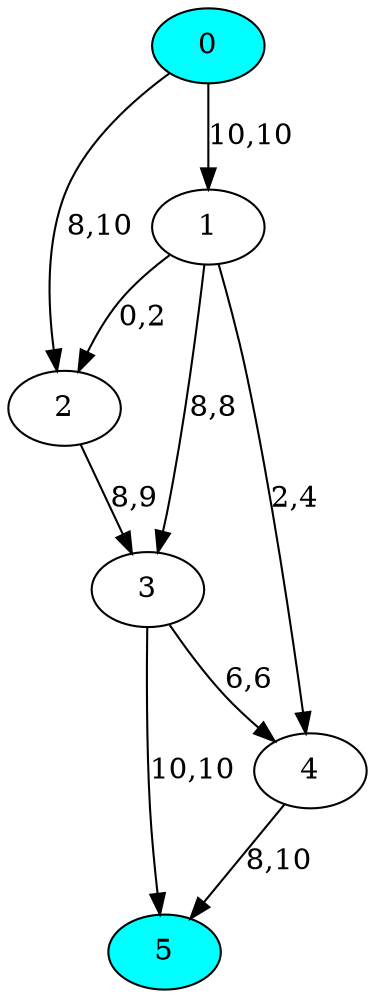 /*
8 : 0 1 3 5 
2 : 0 1 4 5 
2 : 0 2 3 5 
6 : 0 2 3 4 5 
1 : 0 2 3 1 4 5 
*/
digraph G {
0 [fillcolor = aqua;style = "filled";];
5 [fillcolor = aqua;style = "filled";];
0 -> 1 [label="10,10"]
0 -> 2 [label="8,10"]
1 -> 2 [label="0,2"]
2 -> 3 [label="8,9"]
1 -> 3 [label="8,8"]
1 -> 4 [label="2,4"]
4 -> 5 [label="8,10"]
3 -> 4 [label="6,6"]
3 -> 5 [label="10,10"]
0 -> 4 [style = invis;];
}
